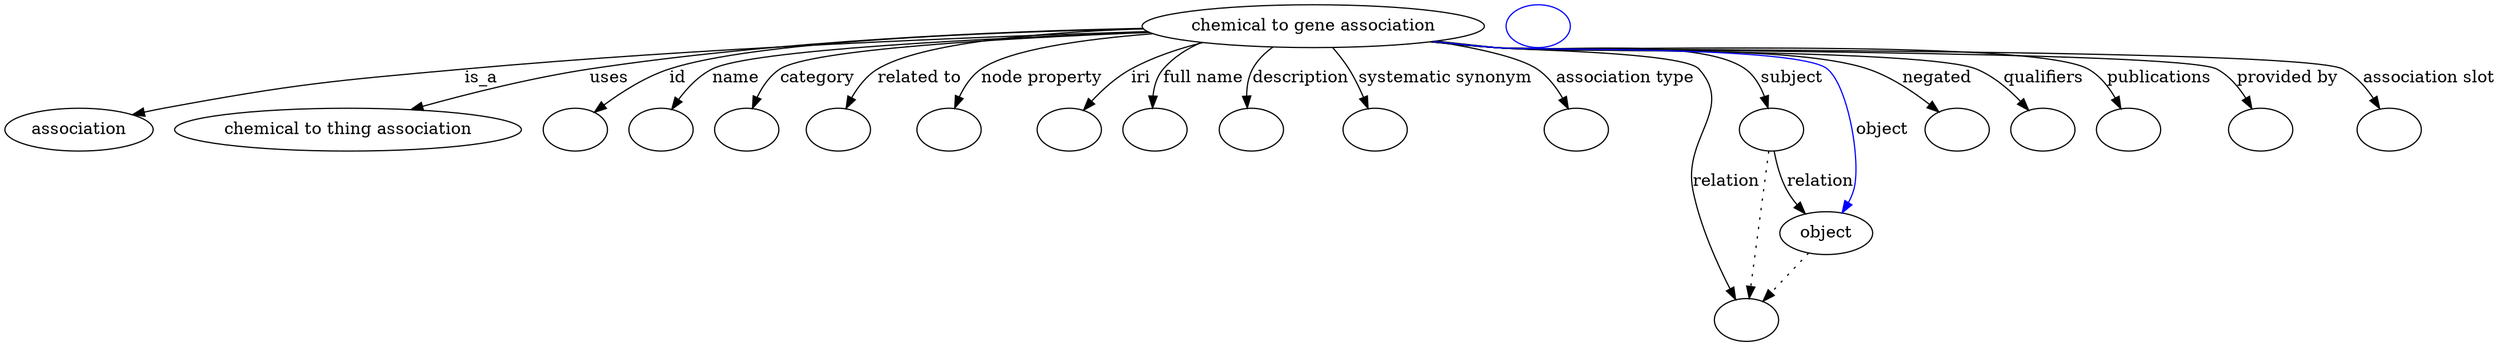 digraph {
	graph [bb="0,0,1764.3,281"];
	node [label="\N"];
	"chemical to gene association"	 [height=0.5,
		label="chemical to gene association",
		pos="930.4,263",
		width=3.0978];
	association	 [height=0.5,
		pos="49.402,177",
		width=1.3723];
	"chemical to gene association" -> association	 [label=is_a,
		lp="343.68,220",
		pos="e,85.671,189.23 821.24,259.11 701.09,254.2 502.36,244.25 331.85,227 231.6,216.86 205.71,217.11 107.4,195 103.52,194.13 99.523,193.12 \
95.528,192.04"];
	"chemical to thing association"	 [height=0.5,
		pos="229.4,177",
		width=3.1391];
	"chemical to gene association" -> "chemical to thing association"	 [label=uses,
		lp="434.46,220",
		pos="e,280.84,193.08 823.68,257.74 697.96,251.14 496.8,239.19 422.29,227 377.63,219.69 328.25,206.8 290.63,195.93"];
	id	 [color=black,
		height=0.5,
		label="",
		pos="387.4,177",
		width=0.75];
	"chemical to gene association" -> id	 [color=black,
		label=id,
		lp="489.85,220",
		pos="e,406.67,189.99 821.23,259.17 709.74,254.38 544.62,244.57 483.51,227 459.12,219.99 433.75,206.48 415.2,195.27",
		style=solid];
	name	 [color=black,
		height=0.5,
		label="",
		pos="459.4,177",
		width=0.75];
	"chemical to gene association" -> name	 [color=black,
		label=name,
		lp="535.56,220",
		pos="e,473.17,192.58 819.52,260.63 716.87,257.12 572.45,248.43 520.08,227 505.24,220.93 491.24,209.9 480.44,199.74",
		style=solid];
	category	 [color=black,
		height=0.5,
		label="",
		pos="531.4,177",
		width=0.75];
	"chemical to gene association" -> category	 [color=black,
		label=category,
		lp="593.5,220",
		pos="e,539.75,194.39 825.39,256.81 726.79,250.31 591.19,239.34 569.21,227 559.28,221.43 551.16,212.07 545.02,202.94",
		style=solid];
	"related to"	 [color=black,
		height=0.5,
		label="",
		pos="603.4,177",
		width=0.75];
	"chemical to gene association" -> "related to"	 [color=black,
		label="related to",
		lp="661.64,220",
		pos="e,609.92,194.74 821.06,259.38 750.07,255.22 665.32,246.26 634.93,227 626.18,221.46 619.43,212.51 614.46,203.71",
		style=solid];
	"node property"	 [color=black,
		height=0.5,
		label="",
		pos="676.4,177",
		width=0.75];
	"chemical to gene association" -> "node property"	 [color=black,
		label="node property",
		lp="742.47,220",
		pos="e,681.55,195.03 828.21,255.65 777.8,250.3 723.52,241.39 703.26,227 695.44,221.45 689.68,212.88 685.55,204.41",
		style=solid];
	iri	 [color=black,
		height=0.5,
		label="",
		pos="748.4,177",
		width=0.75];
	"chemical to gene association" -> iri	 [color=black,
		label=iri,
		lp="812.62,220",
		pos="e,762.66,192.57 861.45,248.78 842.79,243.43 823.05,236.3 805.96,227 792.8,219.84 780.03,209.24 769.88,199.64",
		style=solid];
	"full name"	 [color=black,
		height=0.5,
		label="",
		pos="820.4,177",
		width=0.75];
	"chemical to gene association" -> "full name"	 [color=black,
		label="full name",
		lp="856.03,220",
		pos="e,819.3,195.05 871.77,247.66 852.94,241.6 835.34,234.34 829.14,227 824,220.91 821.4,212.89 820.19,205.06",
		style=solid];
	description	 [color=black,
		height=0.5,
		label="",
		pos="892.4,177",
		width=0.75];
	"chemical to gene association" -> description	 [color=black,
		label=description,
		lp="920.51,220",
		pos="e,887.25,194.87 903.21,245.16 897.54,240.03 892.34,233.92 889.19,227 886.11,220.22 885.45,212.38 885.94,204.95",
		style=solid];
	"systematic synonym"	 [color=black,
		height=0.5,
		label="",
		pos="973.4,177",
		width=0.75];
	"chemical to gene association" -> "systematic synonym"	 [color=black,
		label="systematic synonym",
		lp="1015.4,220",
		pos="e,966.14,194.81 941.49,244.91 944.82,239.25 948.38,232.93 951.4,227 955.11,219.71 958.82,211.67 962.11,204.19",
		style=solid];
	"association type"	 [color=black,
		height=0.5,
		label="",
		pos="1110.4,177",
		width=0.75];
	"chemical to gene association" -> "association type"	 [color=black,
		label="association type",
		lp="1136.3,220",
		pos="e,1102.7,194.29 1005.2,249.65 1034.7,243.35 1064.3,235.38 1076.4,227 1085.1,220.95 1092.2,211.9 1097.7,203.15",
		style=solid];
	subject	 [color=black,
		height=0.5,
		label="",
		pos="1240.4,177",
		width=0.75];
	"chemical to gene association" -> subject	 [color=black,
		label=subject,
		lp="1256.2,220",
		pos="e,1240.1,195.43 1011,250.49 1024.5,248.55 1038.3,246.64 1051.4,245 1090.2,240.12 1196.5,252.19 1226.4,227 1232.8,221.61 1236.4,213.56 \
1238.4,205.48",
		style=solid];
	negated	 [color=black,
		height=0.5,
		label="",
		pos="1382.4,177",
		width=0.75];
	"chemical to gene association" -> negated	 [color=black,
		label=negated,
		lp="1365.2,220",
		pos="e,1367.5,192.69 1009.7,250.28 1023.6,248.32 1037.9,246.46 1051.4,245 1110.3,238.64 1262,247.96 1317.4,227 1333.2,221.02 1348.3,209.85 \
1360,199.58",
		style=solid];
	relation	 [color=black,
		height=0.5,
		label="",
		pos="1222.4,18",
		width=0.75];
	"chemical to gene association" -> relation	 [color=black,
		label=relation,
		lp="1210.8,134",
		pos="e,1215.4,35.394 1012.1,250.69 1025.2,248.76 1038.7,246.8 1051.4,245 1081.2,240.79 1165.3,249.29 1185.4,227 1215.2,194.01 1181.3,\
170.85 1188.6,127 1193.5,98.328 1203.8,66.708 1211.8,44.943",
		style=solid];
	qualifiers	 [color=black,
		height=0.5,
		label="",
		pos="1454.4,177",
		width=0.75];
	"chemical to gene association" -> qualifiers	 [color=black,
		label=qualifiers,
		lp="1442.5,220",
		pos="e,1440.1,192.76 1009,250.2 1023.1,248.22 1037.7,246.38 1051.4,245 1126.7,237.43 1320.6,253.79 1391.4,227 1406.9,221.14 1421.6,209.97 \
1432.8,199.68",
		style=solid];
	publications	 [color=black,
		height=0.5,
		label="",
		pos="1526.4,177",
		width=0.75];
	"chemical to gene association" -> publications	 [color=black,
		label=publications,
		lp="1528.6,220",
		pos="e,1514.2,193.27 1008.7,250.13 1022.9,248.15 1037.6,246.32 1051.4,245 1098,240.55 1429.2,245.01 1472.4,227 1485.8,221.42 1497.9,210.94 \
1507.3,201.01",
		style=solid];
	"provided by"	 [color=black,
		height=0.5,
		label="",
		pos="1616.4,177",
		width=0.75];
	"chemical to gene association" -> "provided by"	 [color=black,
		label="provided by",
		lp="1621,220",
		pos="e,1605,193.78 1008.4,250.08 1022.6,248.09 1037.4,246.28 1051.4,245 1108.4,239.78 1513.9,249.83 1566.4,227 1578.9,221.57 1589.9,211.46 \
1598.5,201.74",
		style=solid];
	"association slot"	 [color=black,
		height=0.5,
		label="",
		pos="1706.4,177",
		width=0.75];
	"chemical to gene association" -> "association slot"	 [color=black,
		label="association slot",
		lp="1721.4,220",
		pos="e,1695.6,193.79 1008,250.07 1022.4,248.07 1037.3,246.25 1051.4,245 1118.6,239.03 1596.7,254.37 1658.4,227 1670.6,221.58 1681.2,211.47 \
1689.4,201.75",
		style=solid];
	object	 [height=0.5,
		pos="1282.4,91",
		width=0.88096];
	"chemical to gene association" -> object	 [color=blue,
		label=object,
		lp="1324.5,177",
		pos="e,1292.5,108.39 1010,250.35 1023.8,248.4 1038,246.52 1051.4,245 1076.8,242.12 1261.1,243.75 1280.4,227 1314.5,197.31 1309.3,171.14 \
1299.4,127 1298.7,123.93 1297.7,120.81 1296.6,117.76",
		style=solid];
	subject -> relation	 [pos="e,1224.4,36.027 1238.3,158.76 1235.2,131.21 1229.3,78.735 1225.6,46.223",
		style=dotted];
	subject -> object	 [label=relation,
		lp="1278.8,134",
		pos="e,1269,107.53 1244.8,158.89 1247.6,149.15 1251.5,137.1 1256.6,127 1258.5,123.32 1260.7,119.61 1263,116.03"];
	object -> relation	 [pos="e,1235.6,33.998 1268.8,74.435 1260.9,64.781 1250.7,52.443 1241.9,41.766",
		style=dotted];
	"chemical to gene association object"	 [color=blue,
		height=0.5,
		label="",
		pos="1087.4,263",
		width=0.75];
}

